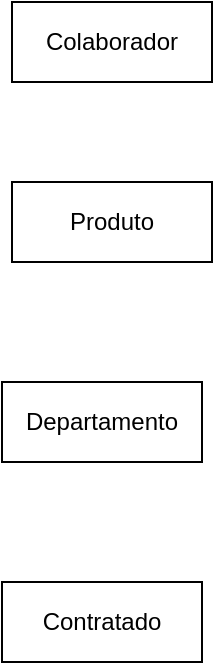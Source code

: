 <mxfile version="24.2.2" type="github">
  <diagram id="R2lEEEUBdFMjLlhIrx00" name="Page-1">
    <mxGraphModel dx="1426" dy="718" grid="1" gridSize="10" guides="1" tooltips="1" connect="1" arrows="1" fold="1" page="1" pageScale="1" pageWidth="850" pageHeight="1100" math="0" shadow="0" extFonts="Permanent Marker^https://fonts.googleapis.com/css?family=Permanent+Marker">
      <root>
        <mxCell id="0" />
        <mxCell id="1" parent="0" />
        <mxCell id="jw9ZCJ-UWcMLA9WgeMhE-24" value="Colaborador" style="whiteSpace=wrap;html=1;align=center;" vertex="1" parent="1">
          <mxGeometry x="90" y="280" width="100" height="40" as="geometry" />
        </mxCell>
        <mxCell id="jw9ZCJ-UWcMLA9WgeMhE-25" value="Produto" style="whiteSpace=wrap;html=1;align=center;" vertex="1" parent="1">
          <mxGeometry x="90" y="370" width="100" height="40" as="geometry" />
        </mxCell>
        <mxCell id="jw9ZCJ-UWcMLA9WgeMhE-26" value="Departamento" style="whiteSpace=wrap;html=1;align=center;" vertex="1" parent="1">
          <mxGeometry x="85" y="470" width="100" height="40" as="geometry" />
        </mxCell>
        <mxCell id="jw9ZCJ-UWcMLA9WgeMhE-27" value="Contratado" style="whiteSpace=wrap;html=1;align=center;" vertex="1" parent="1">
          <mxGeometry x="85" y="570" width="100" height="40" as="geometry" />
        </mxCell>
      </root>
    </mxGraphModel>
  </diagram>
</mxfile>
